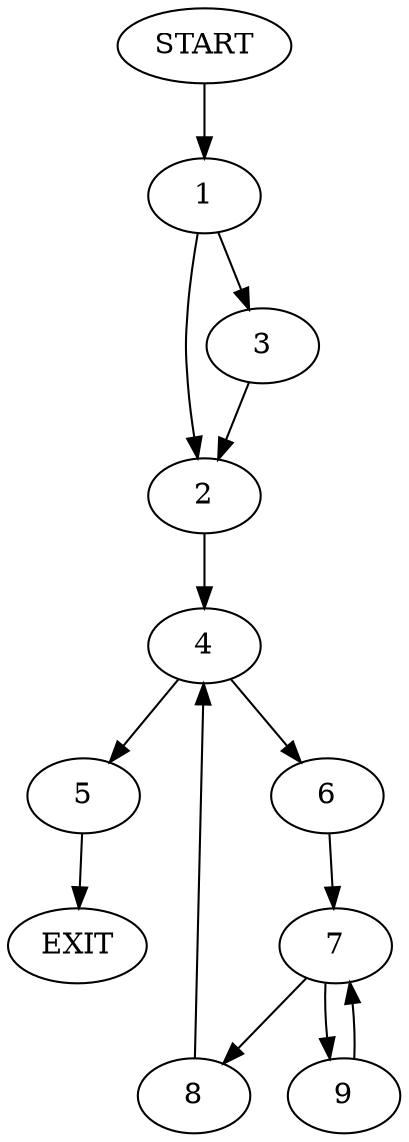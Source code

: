 digraph {
0 [label="START"]
10 [label="EXIT"]
0 -> 1
1 -> 2
1 -> 3
2 -> 4
3 -> 2
4 -> 5
4 -> 6
6 -> 7
5 -> 10
7 -> 8
7 -> 9
9 -> 7
8 -> 4
}
